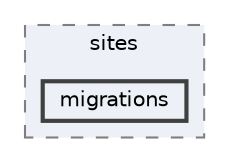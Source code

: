 digraph "C:/Users/LukeMabie/documents/Development/Password_Saver_Using_Django-master/venv/Lib/site-packages/django/contrib/sites/migrations"
{
 // LATEX_PDF_SIZE
  bgcolor="transparent";
  edge [fontname=Helvetica,fontsize=10,labelfontname=Helvetica,labelfontsize=10];
  node [fontname=Helvetica,fontsize=10,shape=box,height=0.2,width=0.4];
  compound=true
  subgraph clusterdir_afeefcdc59feebf6a9047541a7d1afa4 {
    graph [ bgcolor="#edf0f7", pencolor="grey50", label="sites", fontname=Helvetica,fontsize=10 style="filled,dashed", URL="dir_afeefcdc59feebf6a9047541a7d1afa4.html",tooltip=""]
  dir_b5e3bc61b1ecf7b5b8f11063d5aff9da [label="migrations", fillcolor="#edf0f7", color="grey25", style="filled,bold", URL="dir_b5e3bc61b1ecf7b5b8f11063d5aff9da.html",tooltip=""];
  }
}
